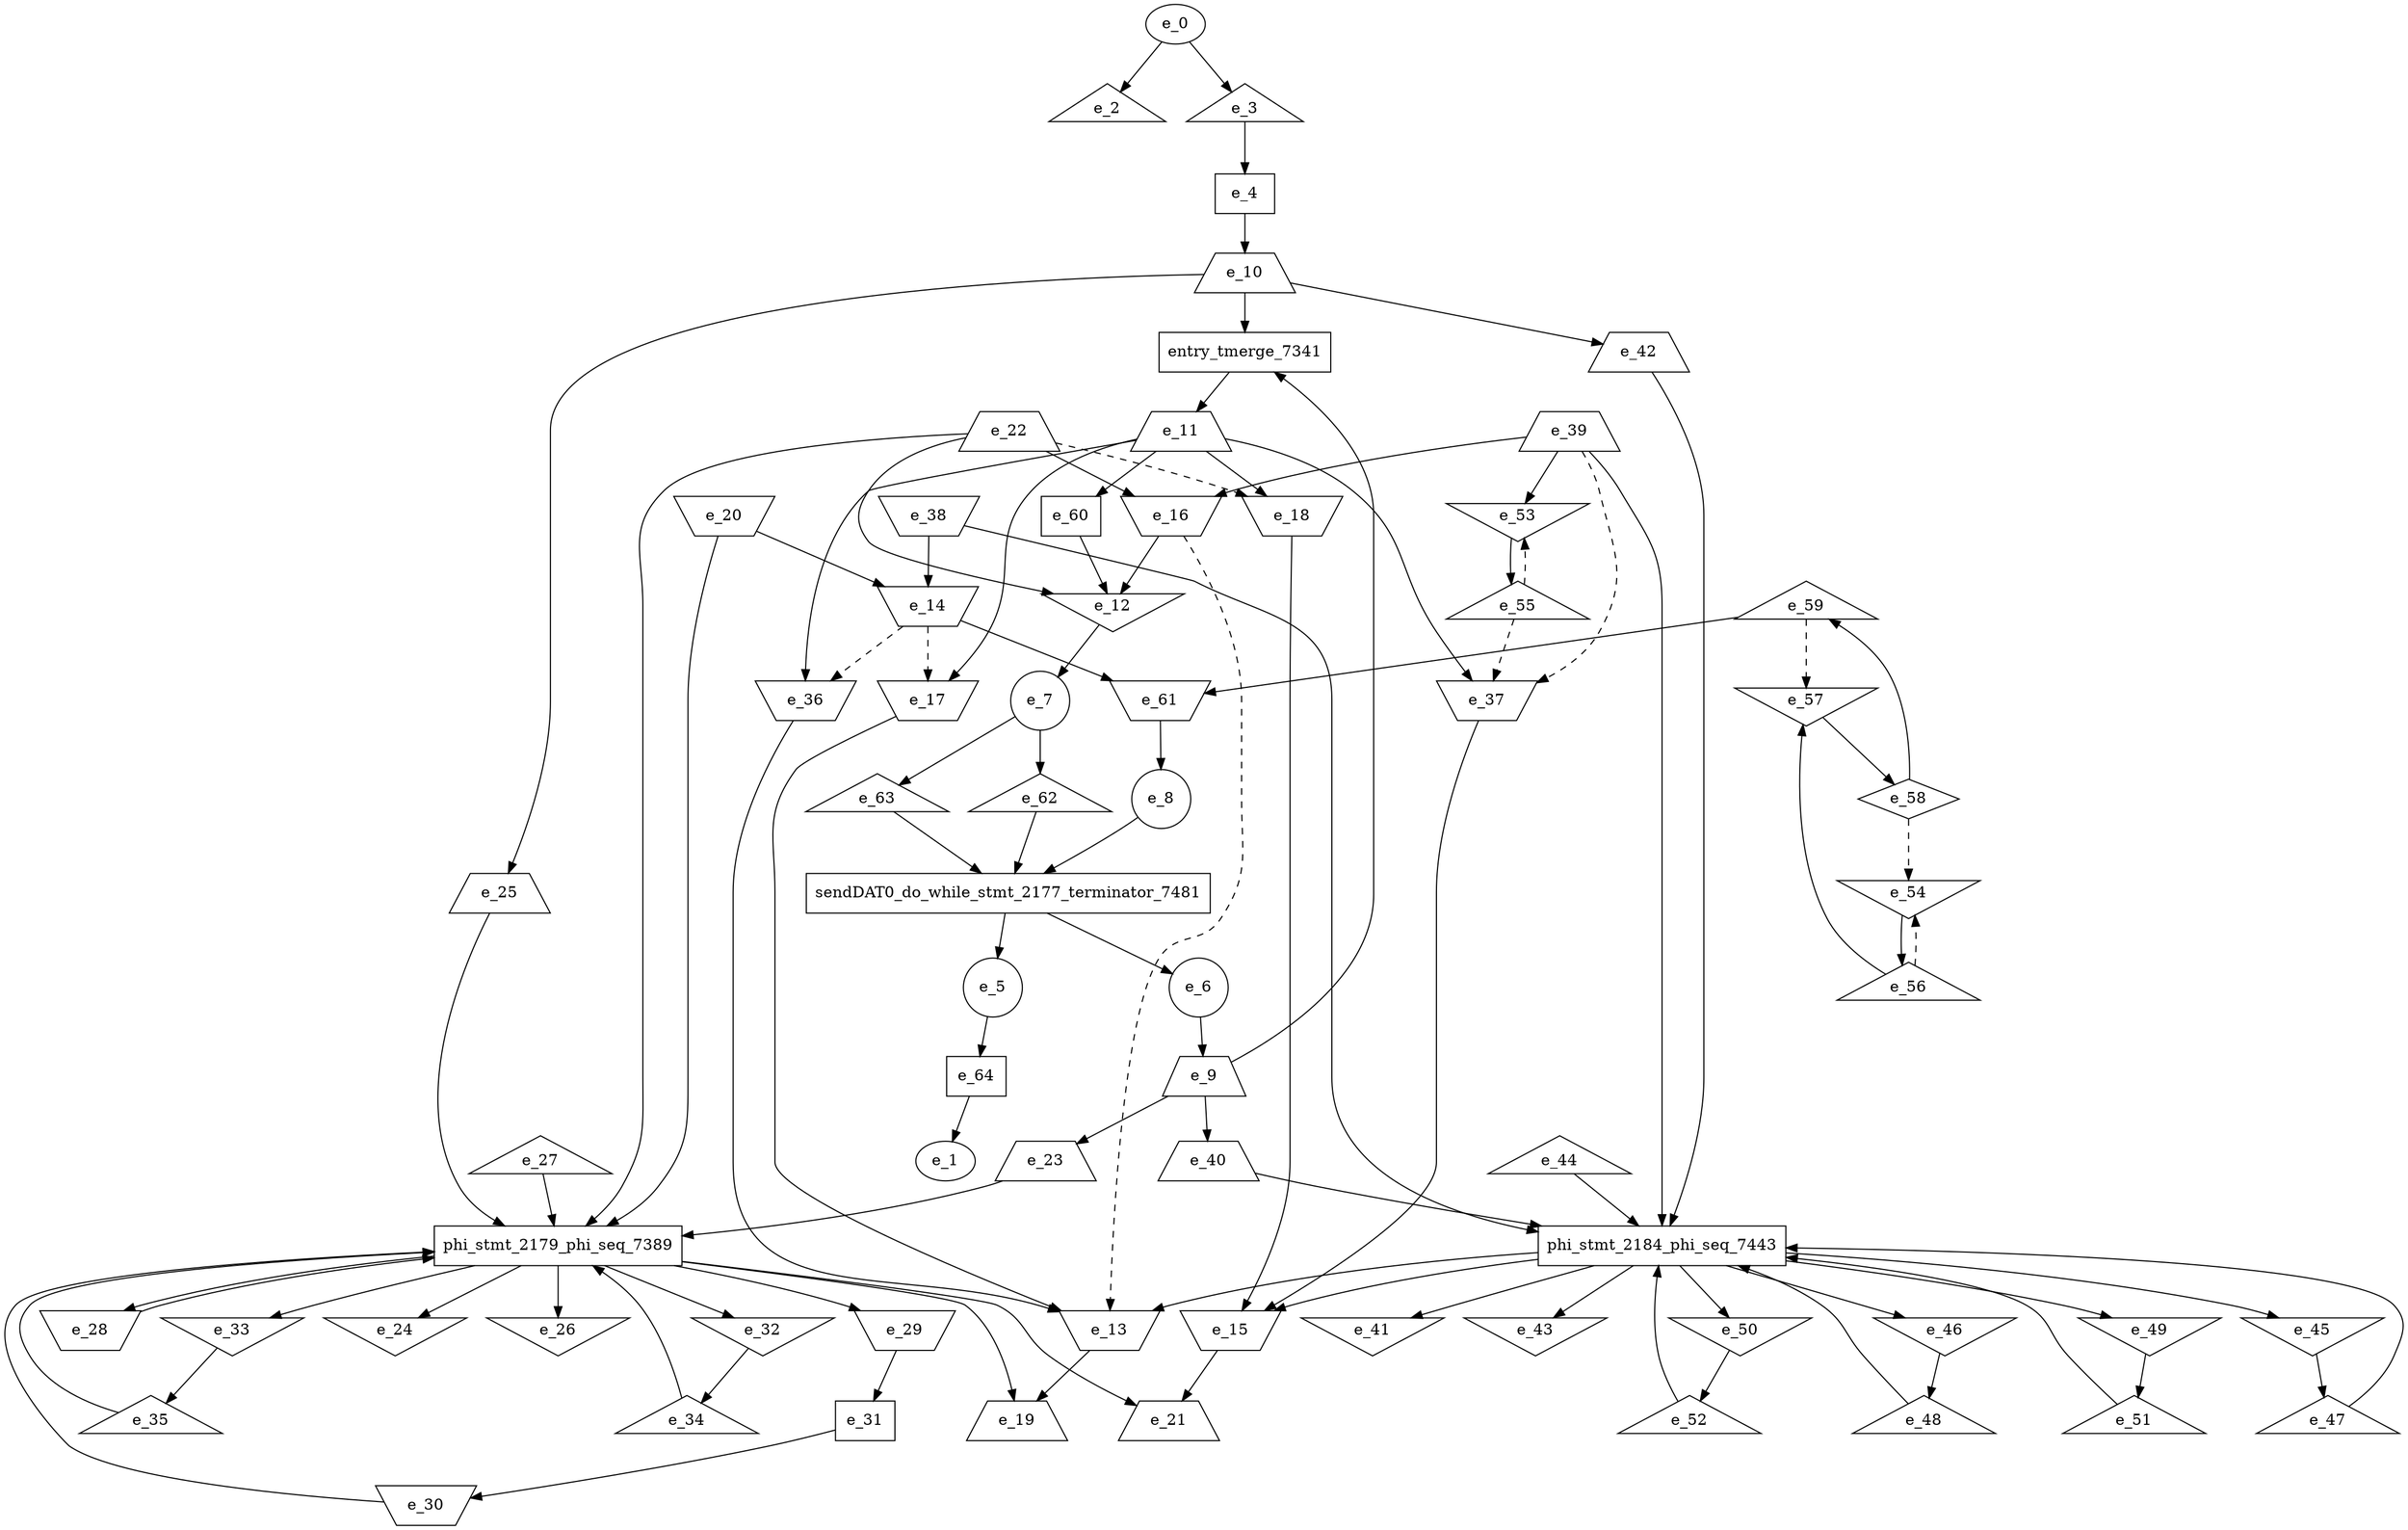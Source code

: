 digraph control_path {
  e_0: entry_node : n ;
  e_1: exit_node : s ;
  e_2 [shape = triangle];
  e_3 [shape = triangle];
  e_4 [shape = dot];
  e_5 [shape = circle];
  e_6 [shape = circle];
  e_7 [shape = circle];
  e_8 [shape = circle];
  e_9 [shape = trapezium];
  e_10 [shape = trapezium];
  e_11 [shape = trapezium];
  e_12 [shape = invtriangle];
  e_13 [shape = invtrapezium];
  e_14 [shape = invtrapezium];
  e_15 [shape = invtrapezium];
  e_16 [shape = invtrapezium];
  e_17 [shape = invtrapezium];
  e_18 [shape = invtrapezium];
  e_19 [shape = trapezium];
  e_20 [shape = invtrapezium];
  e_21 [shape = trapezium];
  e_22 [shape = trapezium];
  e_23 [shape = trapezium];
  e_24 [shape = invtriangle];
  e_25 [shape = trapezium];
  e_26 [shape = invtriangle];
  e_27 [shape = triangle];
  e_28 [shape = invtrapezium];
  e_29 [shape = invtrapezium];
  e_30 [shape = invtrapezium];
  e_31 [shape = dot];
  e_32 [shape = invtriangle];
  e_33 [shape = invtriangle];
  e_34 [shape = triangle];
  e_35 [shape = triangle];
  e_36 [shape = invtrapezium];
  e_37 [shape = invtrapezium];
  e_38 [shape = invtrapezium];
  e_39 [shape = trapezium];
  e_40 [shape = trapezium];
  e_41 [shape = invtriangle];
  e_42 [shape = trapezium];
  e_43 [shape = invtriangle];
  e_44 [shape = triangle];
  e_45 [shape = invtriangle];
  e_46 [shape = invtriangle];
  e_47 [shape = triangle];
  e_48 [shape = triangle];
  e_49 [shape = invtriangle];
  e_50 [shape = invtriangle];
  e_51 [shape = triangle];
  e_52 [shape = triangle];
  e_53 [shape = invtriangle];
  e_54 [shape = invtriangle];
  e_55 [shape = triangle];
  e_56 [shape = triangle];
  e_57 [shape = invtriangle];
  e_58 [shape = diamond];
  e_59 [shape = triangle];
  e_60 [shape = dot];
  e_61 [shape = invtrapezium];
  e_62 [shape = triangle];
  e_63 [shape = triangle];
  e_64 [shape = dot];
  e_64 -> e_1;
  e_0 -> e_2;
  e_0 -> e_3;
  e_3 -> e_4;
  e_12 -> e_7;
  e_61 -> e_8;
  e_6 -> e_9;
  e_4 -> e_10;
  e_60 -> e_12;
  e_16 -> e_12;
  e_22 -> e_12;
  e_17 -> e_13;
  e_36 -> e_13;
  e_16 -> e_13[style = dashed];
  e_38 -> e_14;
  e_20 -> e_14;
  e_37 -> e_15;
  e_18 -> e_15;
  e_39 -> e_16;
  e_22 -> e_16;
  e_11 -> e_17;
  e_14 -> e_17[style = dashed];
  e_11 -> e_18;
  e_22 -> e_18[style = dashed];
  e_13 -> e_19;
  e_15 -> e_21;
  e_9 -> e_23;
  e_10 -> e_25;
  e_31 -> e_30;
  e_29 -> e_31;
  e_32 -> e_34;
  e_33 -> e_35;
  e_11 -> e_36;
  e_14 -> e_36[style = dashed];
  e_11 -> e_37;
  e_39 -> e_37[style = dashed];
  e_55 -> e_37[style = dashed];
  e_9 -> e_40;
  e_10 -> e_42;
  e_45 -> e_47;
  e_46 -> e_48;
  e_49 -> e_51;
  e_50 -> e_52;
  e_39 -> e_53;
  e_55 -> e_53[style = dashed];
  e_58 -> e_54[style = dashed];
  e_56 -> e_54[style = dashed];
  e_53 -> e_55;
  e_54 -> e_56;
  e_56 -> e_57;
  e_59 -> e_57[style = dashed];
  e_57 -> e_58;
  e_58 -> e_59;
  e_11 -> e_60;
  e_59 -> e_61;
  e_14 -> e_61;
  e_7 -> e_62;
  e_7 -> e_63;
  e_5 -> e_64;
  sendDAT0_do_while_stmt_2177_terminator_7481 [shape=rectangle];
e_8 -> sendDAT0_do_while_stmt_2177_terminator_7481;
e_63 -> sendDAT0_do_while_stmt_2177_terminator_7481;
e_62 -> sendDAT0_do_while_stmt_2177_terminator_7481;
sendDAT0_do_while_stmt_2177_terminator_7481 -> e_6;
sendDAT0_do_while_stmt_2177_terminator_7481 -> e_5;
  phi_stmt_2179_phi_seq_7389 [shape=rectangle];
e_25 -> phi_stmt_2179_phi_seq_7389;
phi_stmt_2179_phi_seq_7389 -> e_28;
phi_stmt_2179_phi_seq_7389 -> e_29;
phi_stmt_2179_phi_seq_7389 -> e_26;
e_28 -> phi_stmt_2179_phi_seq_7389;
e_30 -> phi_stmt_2179_phi_seq_7389;
e_23 -> phi_stmt_2179_phi_seq_7389;
phi_stmt_2179_phi_seq_7389 -> e_32;
phi_stmt_2179_phi_seq_7389 -> e_33;
phi_stmt_2179_phi_seq_7389 -> e_24;
e_34 -> phi_stmt_2179_phi_seq_7389;
e_35 -> phi_stmt_2179_phi_seq_7389;
e_20 -> phi_stmt_2179_phi_seq_7389;
e_22 -> phi_stmt_2179_phi_seq_7389;
phi_stmt_2179_phi_seq_7389 -> e_19;
phi_stmt_2179_phi_seq_7389 -> e_21;
e_27 -> phi_stmt_2179_phi_seq_7389;
  phi_stmt_2184_phi_seq_7443 [shape=rectangle];
e_40 -> phi_stmt_2184_phi_seq_7443;
phi_stmt_2184_phi_seq_7443 -> e_45;
phi_stmt_2184_phi_seq_7443 -> e_46;
phi_stmt_2184_phi_seq_7443 -> e_41;
e_47 -> phi_stmt_2184_phi_seq_7443;
e_48 -> phi_stmt_2184_phi_seq_7443;
e_42 -> phi_stmt_2184_phi_seq_7443;
phi_stmt_2184_phi_seq_7443 -> e_49;
phi_stmt_2184_phi_seq_7443 -> e_50;
phi_stmt_2184_phi_seq_7443 -> e_43;
e_51 -> phi_stmt_2184_phi_seq_7443;
e_52 -> phi_stmt_2184_phi_seq_7443;
e_38 -> phi_stmt_2184_phi_seq_7443;
e_39 -> phi_stmt_2184_phi_seq_7443;
phi_stmt_2184_phi_seq_7443 -> e_13;
phi_stmt_2184_phi_seq_7443 -> e_15;
e_44 -> phi_stmt_2184_phi_seq_7443;
entry_tmerge_7341 [shape = rectangle]; 
e_9 -> entry_tmerge_7341;
e_10 -> entry_tmerge_7341;
entry_tmerge_7341 -> e_11;
}
